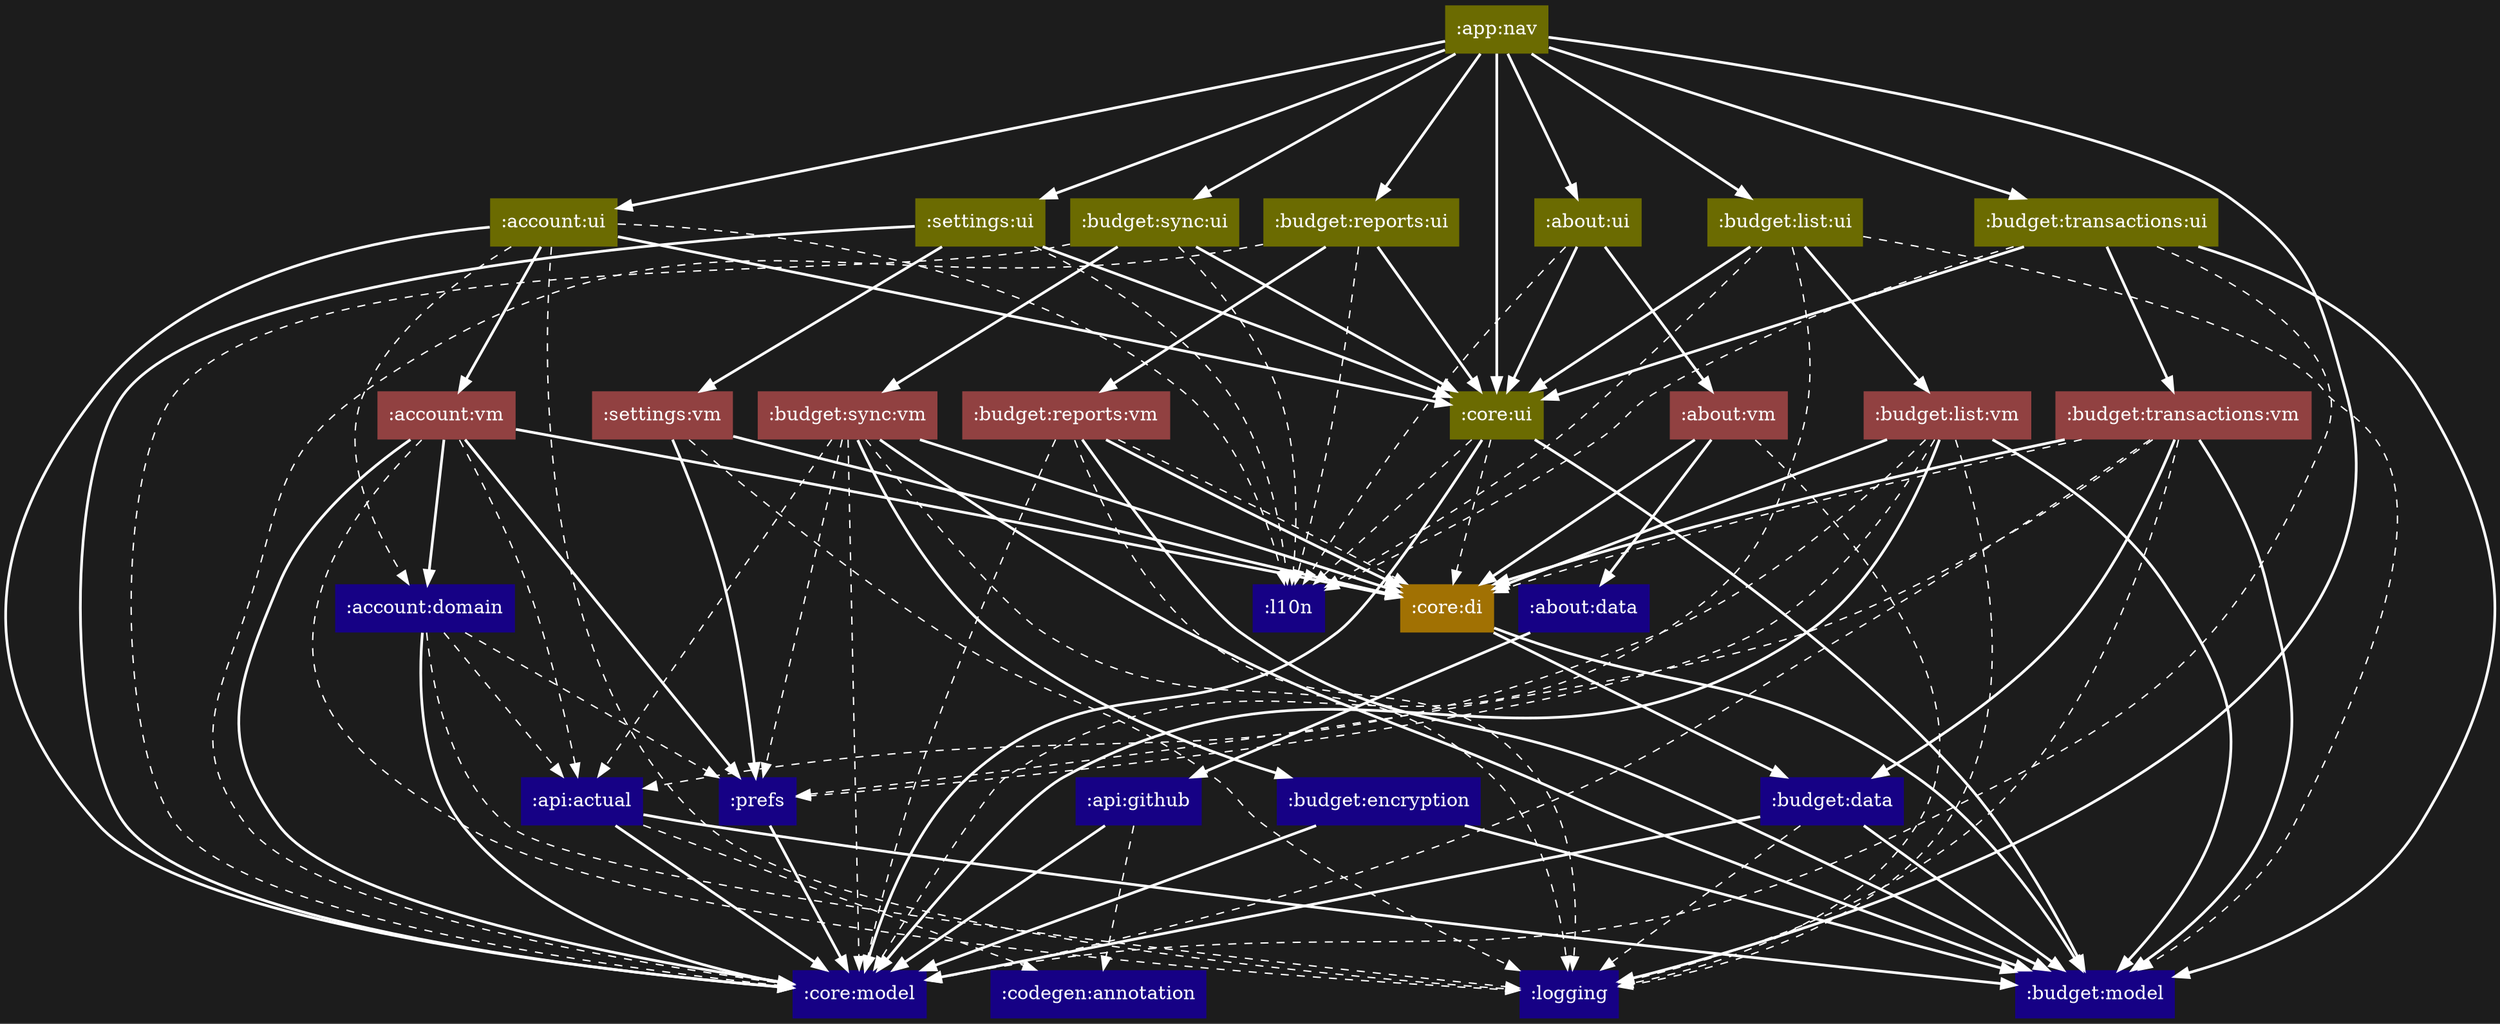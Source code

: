 digraph {
  edge [arrowhead="normal",color="white"]
  graph [layout="dot",bgcolor="#1c1c1c",rankdir="TB",ranksep="1.5"]
  node [shape="box",style="filled",fontcolor="white",color="transparent"]
  ":about:data" [fillcolor="#160185"]
  ":about:ui" [fillcolor="#6b6b01"]
  ":about:vm" [fillcolor="#914141"]
  ":account:domain" [fillcolor="#160185"]
  ":account:ui" [fillcolor="#6b6b01"]
  ":account:vm" [fillcolor="#914141"]
  ":api:actual" [fillcolor="#160185"]
  ":api:github" [fillcolor="#160185"]
  ":app:nav" [fillcolor="#6b6b01"]
  ":budget:data" [fillcolor="#160185"]
  ":budget:encryption" [fillcolor="#160185"]
  ":budget:list:ui" [fillcolor="#6b6b01"]
  ":budget:list:vm" [fillcolor="#914141"]
  ":budget:model" [fillcolor="#160185"]
  ":budget:reports:ui" [fillcolor="#6b6b01"]
  ":budget:reports:vm" [fillcolor="#914141"]
  ":budget:sync:ui" [fillcolor="#6b6b01"]
  ":budget:sync:vm" [fillcolor="#914141"]
  ":budget:transactions:ui" [fillcolor="#6b6b01"]
  ":budget:transactions:vm" [fillcolor="#914141"]
  ":codegen:annotation" [fillcolor="#160185"]
  ":core:di" [fillcolor="#a17103"]
  ":core:model" [fillcolor="#160185"]
  ":core:ui" [fillcolor="#6b6b01"]
  ":l10n" [fillcolor="#160185"]
  ":logging" [fillcolor="#160185"]
  ":prefs" [fillcolor="#160185"]
  ":settings:ui" [fillcolor="#6b6b01"]
  ":settings:vm" [fillcolor="#914141"]
  ":about:data" -> ":api:github" [style="bold"]
  ":about:ui" -> ":about:vm" [style="bold"]
  ":about:ui" -> ":core:ui" [style="bold"]
  ":about:ui" -> ":l10n" [style="dashed"]
  ":about:vm" -> ":about:data" [style="bold"]
  ":about:vm" -> ":core:di" [style="bold"]
  ":about:vm" -> ":logging" [style="dashed"]
  ":account:domain" -> ":api:actual" [style="dashed"]
  ":account:domain" -> ":core:model" [style="bold"]
  ":account:domain" -> ":logging" [style="dashed"]
  ":account:domain" -> ":prefs" [style="dashed"]
  ":account:ui" -> ":account:domain" [style="dashed"]
  ":account:ui" -> ":account:vm" [style="bold"]
  ":account:ui" -> ":core:model" [style="bold"]
  ":account:ui" -> ":core:ui" [style="bold"]
  ":account:ui" -> ":l10n" [style="dashed"]
  ":account:ui" -> ":logging" [style="dashed"]
  ":account:vm" -> ":account:domain" [style="bold"]
  ":account:vm" -> ":api:actual" [style="dashed"]
  ":account:vm" -> ":core:di" [style="bold"]
  ":account:vm" -> ":core:model" [style="bold"]
  ":account:vm" -> ":logging" [style="dashed"]
  ":account:vm" -> ":prefs" [style="bold"]
  ":api:actual" -> ":budget:model" [style="bold"]
  ":api:actual" -> ":codegen:annotation" [style="dashed"]
  ":api:actual" -> ":core:model" [style="bold"]
  ":api:github" -> ":codegen:annotation" [style="dashed"]
  ":api:github" -> ":core:model" [style="bold"]
  ":app:nav" -> ":about:ui" [style="bold"]
  ":app:nav" -> ":account:ui" [style="bold"]
  ":app:nav" -> ":budget:list:ui" [style="bold"]
  ":app:nav" -> ":budget:reports:ui" [style="bold"]
  ":app:nav" -> ":budget:sync:ui" [style="bold"]
  ":app:nav" -> ":budget:transactions:ui" [style="bold"]
  ":app:nav" -> ":core:ui" [style="bold"]
  ":app:nav" -> ":logging" [style="bold"]
  ":app:nav" -> ":settings:ui" [style="bold"]
  ":budget:data" -> ":budget:model" [style="bold"]
  ":budget:data" -> ":core:model" [style="bold"]
  ":budget:data" -> ":logging" [style="dashed"]
  ":budget:encryption" -> ":budget:model" [style="bold"]
  ":budget:encryption" -> ":core:model" [style="bold"]
  ":budget:list:ui" -> ":budget:list:vm" [style="bold"]
  ":budget:list:ui" -> ":budget:model" [style="dashed"]
  ":budget:list:ui" -> ":core:model" [style="dashed"]
  ":budget:list:ui" -> ":core:ui" [style="bold"]
  ":budget:list:ui" -> ":l10n" [style="dashed"]
  ":budget:list:vm" -> ":api:actual" [style="dashed"]
  ":budget:list:vm" -> ":budget:model" [style="bold"]
  ":budget:list:vm" -> ":core:di" [style="bold"]
  ":budget:list:vm" -> ":core:model" [style="bold"]
  ":budget:list:vm" -> ":logging" [style="dashed"]
  ":budget:list:vm" -> ":prefs" [style="dashed"]
  ":budget:reports:ui" -> ":budget:reports:vm" [style="bold"]
  ":budget:reports:ui" -> ":core:model" [style="dashed"]
  ":budget:reports:ui" -> ":core:ui" [style="bold"]
  ":budget:reports:ui" -> ":l10n" [style="dashed"]
  ":budget:reports:vm" -> ":budget:model" [style="bold"]
  ":budget:reports:vm" -> ":core:di" [style="bold"]
  ":budget:reports:vm" -> ":core:di" [style="dashed"]
  ":budget:reports:vm" -> ":core:model" [style="dashed"]
  ":budget:reports:vm" -> ":logging" [style="dashed"]
  ":budget:sync:ui" -> ":budget:sync:vm" [style="bold"]
  ":budget:sync:ui" -> ":core:model" [style="dashed"]
  ":budget:sync:ui" -> ":core:ui" [style="bold"]
  ":budget:sync:ui" -> ":l10n" [style="dashed"]
  ":budget:sync:vm" -> ":api:actual" [style="dashed"]
  ":budget:sync:vm" -> ":budget:encryption" [style="bold"]
  ":budget:sync:vm" -> ":budget:model" [style="bold"]
  ":budget:sync:vm" -> ":core:di" [style="bold"]
  ":budget:sync:vm" -> ":core:model" [style="dashed"]
  ":budget:sync:vm" -> ":logging" [style="dashed"]
  ":budget:sync:vm" -> ":prefs" [style="dashed"]
  ":budget:transactions:ui" -> ":budget:model" [style="bold"]
  ":budget:transactions:ui" -> ":budget:transactions:vm" [style="bold"]
  ":budget:transactions:ui" -> ":core:model" [style="dashed"]
  ":budget:transactions:ui" -> ":core:ui" [style="bold"]
  ":budget:transactions:ui" -> ":l10n" [style="dashed"]
  ":budget:transactions:vm" -> ":budget:data" [style="bold"]
  ":budget:transactions:vm" -> ":budget:model" [style="bold"]
  ":budget:transactions:vm" -> ":core:di" [style="bold"]
  ":budget:transactions:vm" -> ":core:di" [style="dashed"]
  ":budget:transactions:vm" -> ":core:model" [style="dashed"]
  ":budget:transactions:vm" -> ":logging" [style="dashed"]
  ":budget:transactions:vm" -> ":prefs" [style="dashed"]
  ":core:di" -> ":budget:data" [style="bold"]
  ":core:di" -> ":budget:model" [style="bold"]
  ":core:ui" -> ":budget:model" [style="bold"]
  ":core:ui" -> ":core:di" [style="dashed"]
  ":core:ui" -> ":core:model" [style="bold"]
  ":core:ui" -> ":l10n" [style="dashed"]
  ":prefs" -> ":core:model" [style="bold"]
  ":settings:ui" -> ":core:model" [style="bold"]
  ":settings:ui" -> ":core:ui" [style="bold"]
  ":settings:ui" -> ":l10n" [style="dashed"]
  ":settings:ui" -> ":settings:vm" [style="bold"]
  ":settings:vm" -> ":core:di" [style="bold"]
  ":settings:vm" -> ":logging" [style="dashed"]
  ":settings:vm" -> ":prefs" [style="bold"]
}
